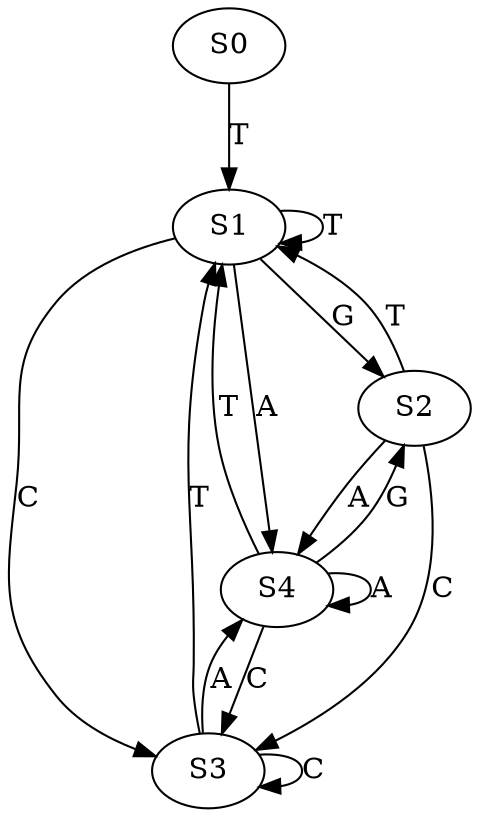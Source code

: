 strict digraph  {
	S0 -> S1 [ label = T ];
	S1 -> S2 [ label = G ];
	S1 -> S3 [ label = C ];
	S1 -> S4 [ label = A ];
	S1 -> S1 [ label = T ];
	S2 -> S3 [ label = C ];
	S2 -> S1 [ label = T ];
	S2 -> S4 [ label = A ];
	S3 -> S4 [ label = A ];
	S3 -> S1 [ label = T ];
	S3 -> S3 [ label = C ];
	S4 -> S2 [ label = G ];
	S4 -> S1 [ label = T ];
	S4 -> S4 [ label = A ];
	S4 -> S3 [ label = C ];
}
